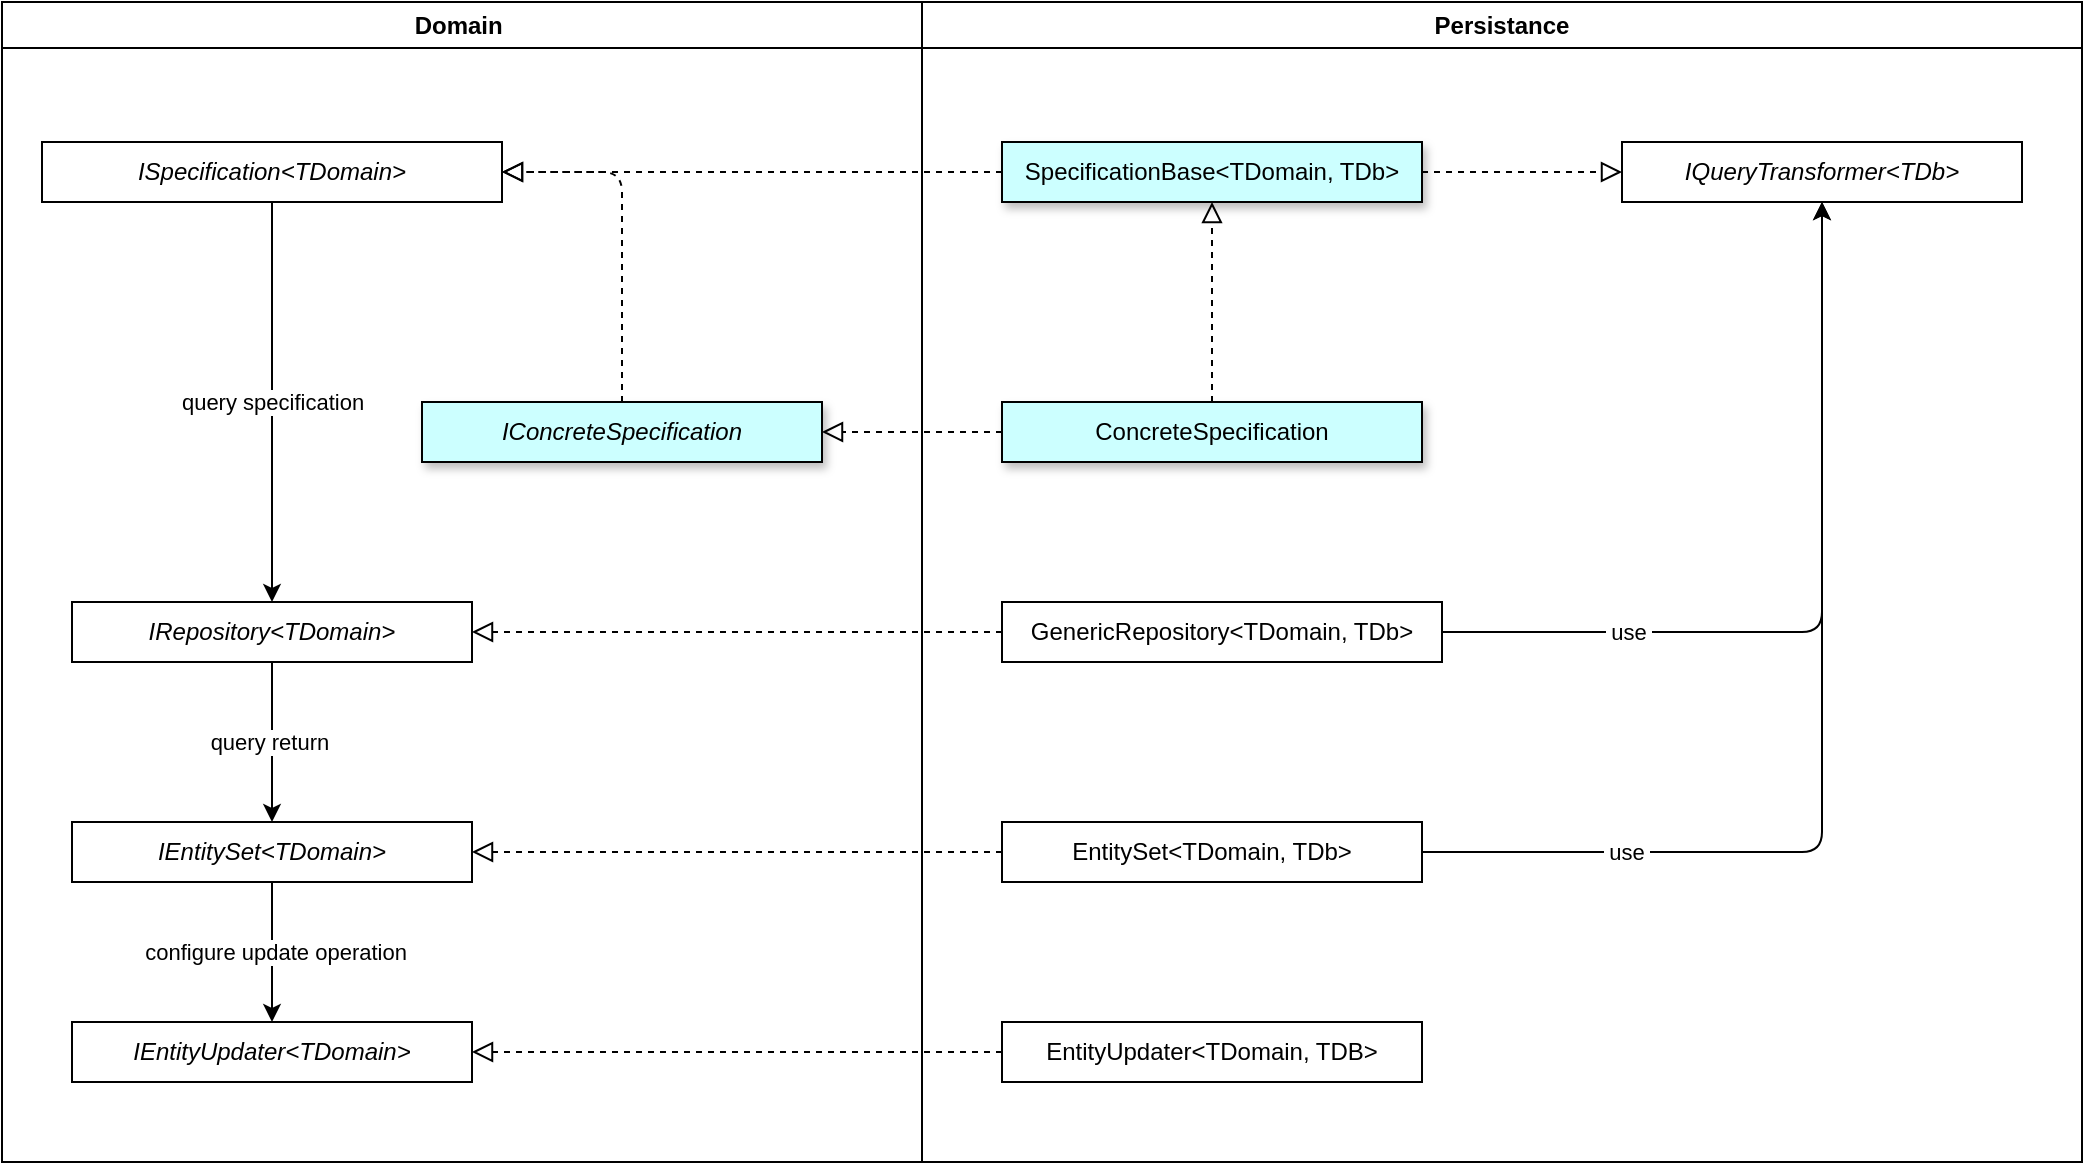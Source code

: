 <mxfile>
    <diagram id="y9gdpp6D35MTJqi_3lwK" name="Page-1">
        <mxGraphModel dx="2108" dy="862" grid="1" gridSize="10" guides="1" tooltips="1" connect="1" arrows="1" fold="1" page="1" pageScale="1" pageWidth="850" pageHeight="1100" math="0" shadow="0">
            <root>
                <mxCell id="0"/>
                <mxCell id="1" parent="0"/>
                <mxCell id="23" value="query specification" style="edgeStyle=none;html=1;" parent="1" source="4" target="5" edge="1">
                    <mxGeometry relative="1" as="geometry"/>
                </mxCell>
                <mxCell id="16" value="" style="endArrow=block;startArrow=none;endFill=0;startFill=0;endSize=8;html=1;verticalAlign=bottom;dashed=1;labelBackgroundColor=none;" parent="1" source="14" target="10" edge="1">
                    <mxGeometry width="160" relative="1" as="geometry">
                        <mxPoint x="-90" y="340" as="sourcePoint"/>
                        <mxPoint x="70" y="340" as="targetPoint"/>
                    </mxGeometry>
                </mxCell>
                <mxCell id="17" value="" style="endArrow=block;startArrow=none;endFill=0;startFill=0;endSize=8;html=1;verticalAlign=bottom;dashed=1;labelBackgroundColor=none;" parent="1" source="9" target="36" edge="1">
                    <mxGeometry width="160" relative="1" as="geometry">
                        <mxPoint x="-550" y="360" as="sourcePoint"/>
                        <mxPoint x="-300" y="355" as="targetPoint"/>
                    </mxGeometry>
                </mxCell>
                <mxCell id="18" value="" style="endArrow=block;startArrow=none;endFill=0;startFill=0;endSize=8;html=1;verticalAlign=bottom;dashed=1;labelBackgroundColor=none;" parent="1" source="8" target="5" edge="1">
                    <mxGeometry width="160" relative="1" as="geometry">
                        <mxPoint x="-320" y="350" as="sourcePoint"/>
                        <mxPoint x="-160" y="350" as="targetPoint"/>
                    </mxGeometry>
                </mxCell>
                <mxCell id="19" value="" style="endArrow=block;startArrow=none;endFill=0;startFill=0;endSize=8;html=1;verticalAlign=bottom;dashed=1;labelBackgroundColor=none;" parent="1" source="15" target="12" edge="1">
                    <mxGeometry width="160" relative="1" as="geometry">
                        <mxPoint x="320" y="310" as="sourcePoint"/>
                        <mxPoint x="480" y="310" as="targetPoint"/>
                    </mxGeometry>
                </mxCell>
                <mxCell id="4" value="ISpecification&amp;lt;TDomain&amp;gt;" style="rounded=0;whiteSpace=wrap;html=1;fontStyle=2" parent="1" vertex="1">
                    <mxGeometry x="-730" y="210" width="230" height="30" as="geometry"/>
                </mxCell>
                <mxCell id="31" value="Domain&amp;nbsp;" style="swimlane;whiteSpace=wrap;html=1;" parent="1" vertex="1">
                    <mxGeometry x="-750" y="140" width="460" height="580" as="geometry"/>
                </mxCell>
                <mxCell id="5" value="IRepository&amp;lt;TDomain&amp;gt;" style="rounded=0;whiteSpace=wrap;html=1;glass=0;fontStyle=2" parent="31" vertex="1">
                    <mxGeometry x="35" y="300" width="200" height="30" as="geometry"/>
                </mxCell>
                <mxCell id="10" value="IEntitySet&amp;lt;TDomain&amp;gt;" style="rounded=0;whiteSpace=wrap;html=1;glass=0;fontStyle=2" parent="31" vertex="1">
                    <mxGeometry x="35" y="410" width="200" height="30" as="geometry"/>
                </mxCell>
                <mxCell id="11" value="query return&amp;nbsp;" style="edgeStyle=none;html=1;" parent="31" source="5" target="10" edge="1">
                    <mxGeometry relative="1" as="geometry"/>
                </mxCell>
                <mxCell id="12" value="IEntityUpdater&amp;lt;TDomain&amp;gt;" style="rounded=0;whiteSpace=wrap;html=1;glass=0;fontStyle=2" parent="31" vertex="1">
                    <mxGeometry x="35" y="510" width="200" height="30" as="geometry"/>
                </mxCell>
                <mxCell id="13" value="&amp;nbsp;configure update operation" style="edgeStyle=none;html=1;" parent="31" source="10" target="12" edge="1">
                    <mxGeometry relative="1" as="geometry"/>
                </mxCell>
                <mxCell id="36" value="IConcreteSpecification" style="rounded=0;whiteSpace=wrap;html=1;glass=0;shadow=1;fontStyle=2;fillColor=#CCFFFF;" parent="31" vertex="1">
                    <mxGeometry x="210" y="200" width="200" height="30" as="geometry"/>
                </mxCell>
                <mxCell id="35" value="Persistance" style="swimlane;whiteSpace=wrap;html=1;" parent="1" vertex="1">
                    <mxGeometry x="-290" y="140" width="580" height="580" as="geometry"/>
                </mxCell>
                <mxCell id="8" value="GenericRepository&amp;lt;TDomain, TDb&amp;gt;" style="rounded=0;whiteSpace=wrap;html=1;" parent="35" vertex="1">
                    <mxGeometry x="40" y="300" width="220" height="30" as="geometry"/>
                </mxCell>
                <mxCell id="9" value="ConcreteSpecification" style="rounded=0;whiteSpace=wrap;html=1;shadow=1;fillColor=#CCFFFF;" parent="35" vertex="1">
                    <mxGeometry x="40" y="200" width="210" height="30" as="geometry"/>
                </mxCell>
                <mxCell id="14" value="EntitySet&amp;lt;TDomain, TDb&amp;gt;" style="rounded=0;whiteSpace=wrap;html=1;" parent="35" vertex="1">
                    <mxGeometry x="40" y="410" width="210" height="30" as="geometry"/>
                </mxCell>
                <mxCell id="15" value="EntityUpdater&amp;lt;TDomain, TDB&amp;gt;" style="rounded=0;whiteSpace=wrap;html=1;" parent="35" vertex="1">
                    <mxGeometry x="40" y="510" width="210" height="30" as="geometry"/>
                </mxCell>
                <mxCell id="25" value="IQueryTransformer&amp;lt;TDb&amp;gt;" style="rounded=0;whiteSpace=wrap;html=1;fontStyle=2" parent="35" vertex="1">
                    <mxGeometry x="350" y="70" width="200" height="30" as="geometry"/>
                </mxCell>
                <mxCell id="29" value="&amp;nbsp;use&amp;nbsp;" style="edgeStyle=orthogonalEdgeStyle;html=1;" parent="35" source="8" target="25" edge="1">
                    <mxGeometry x="-0.544" relative="1" as="geometry">
                        <mxPoint as="offset"/>
                    </mxGeometry>
                </mxCell>
                <mxCell id="27" value="" style="endArrow=block;startArrow=none;endFill=0;startFill=0;endSize=8;html=1;verticalAlign=bottom;dashed=1;labelBackgroundColor=none;" parent="35" source="9" target="38" edge="1">
                    <mxGeometry width="160" relative="1" as="geometry">
                        <mxPoint x="265" y="390" as="sourcePoint"/>
                        <mxPoint x="425" y="390" as="targetPoint"/>
                    </mxGeometry>
                </mxCell>
                <mxCell id="28" value="&amp;nbsp;use&amp;nbsp;" style="edgeStyle=orthogonalEdgeStyle;html=1;" parent="35" source="14" target="25" edge="1">
                    <mxGeometry x="-0.612" relative="1" as="geometry">
                        <mxPoint as="offset"/>
                    </mxGeometry>
                </mxCell>
                <mxCell id="38" value="SpecificationBase&amp;lt;TDomain, TDb&amp;gt;" style="rounded=0;whiteSpace=wrap;html=1;shadow=1;glass=0;fillColor=#CCFFFF;" parent="35" vertex="1">
                    <mxGeometry x="40" y="70" width="210" height="30" as="geometry"/>
                </mxCell>
                <mxCell id="39" value="" style="endArrow=block;startArrow=none;endFill=0;startFill=0;endSize=8;html=1;verticalAlign=bottom;dashed=1;labelBackgroundColor=none;" parent="35" source="38" target="25" edge="1">
                    <mxGeometry width="160" relative="1" as="geometry">
                        <mxPoint x="200" y="130" as="sourcePoint"/>
                        <mxPoint x="360" y="130" as="targetPoint"/>
                    </mxGeometry>
                </mxCell>
                <mxCell id="37" value="" style="endArrow=block;startArrow=none;endFill=0;startFill=0;endSize=8;html=1;verticalAlign=bottom;dashed=1;labelBackgroundColor=none;edgeStyle=orthogonalEdgeStyle;entryX=1;entryY=0.5;entryDx=0;entryDy=0;" parent="1" source="36" target="4" edge="1">
                    <mxGeometry width="160" relative="1" as="geometry">
                        <mxPoint x="-530" y="350" as="sourcePoint"/>
                        <mxPoint x="-370" y="350" as="targetPoint"/>
                    </mxGeometry>
                </mxCell>
                <mxCell id="40" value="" style="endArrow=block;startArrow=none;endFill=0;startFill=0;endSize=8;html=1;verticalAlign=bottom;dashed=1;labelBackgroundColor=none;" parent="1" source="38" target="4" edge="1">
                    <mxGeometry width="160" relative="1" as="geometry">
                        <mxPoint x="-400" y="230" as="sourcePoint"/>
                        <mxPoint x="-250" y="210" as="targetPoint"/>
                    </mxGeometry>
                </mxCell>
            </root>
        </mxGraphModel>
    </diagram>
</mxfile>